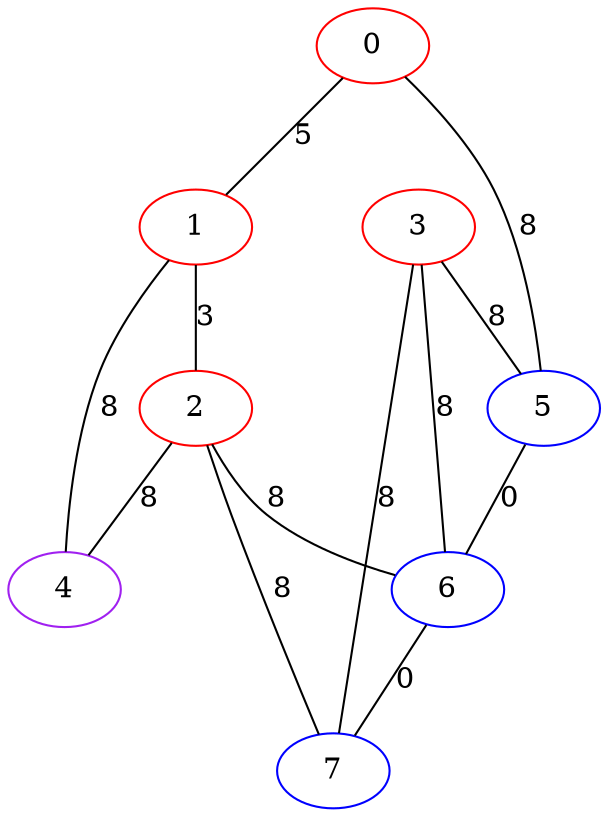 graph "" {
0 [color=red, weight=1];
1 [color=red, weight=1];
2 [color=red, weight=1];
3 [color=red, weight=1];
4 [color=purple, weight=4];
5 [color=blue, weight=3];
6 [color=blue, weight=3];
7 [color=blue, weight=3];
0 -- 1  [key=0, label=5];
0 -- 5  [key=0, label=8];
1 -- 2  [key=0, label=3];
1 -- 4  [key=0, label=8];
2 -- 4  [key=0, label=8];
2 -- 6  [key=0, label=8];
2 -- 7  [key=0, label=8];
3 -- 5  [key=0, label=8];
3 -- 6  [key=0, label=8];
3 -- 7  [key=0, label=8];
5 -- 6  [key=0, label=0];
6 -- 7  [key=0, label=0];
}
